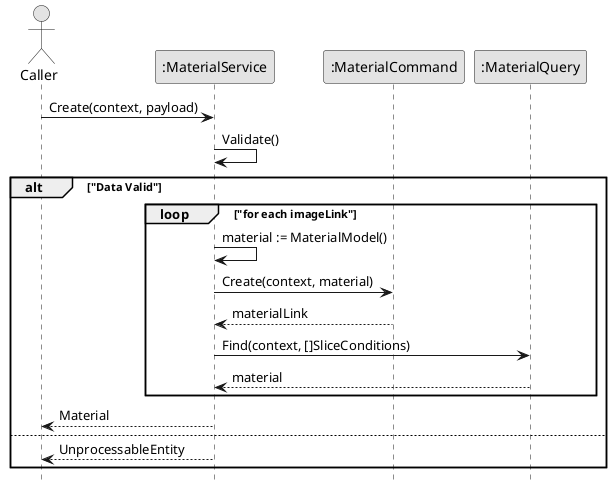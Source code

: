 @startuml CreateMaterial

skinparam Monochrome true
skinparam Shadowing false
hide footbox

actor Caller
participant ":MaterialService" as MaterialService
participant ":MaterialCommand" as MaterialCommand
participant ":MaterialQuery" as MaterialQuery

Caller->MaterialService: Create(context, payload)
MaterialService->MaterialService: Validate()

alt "Data Valid"
    loop "for each imageLink"
        MaterialService->MaterialService: material := MaterialModel()
        MaterialService->MaterialCommand: Create(context, material)
        MaterialCommand-->MaterialService: materialLink

        MaterialService->MaterialQuery: Find(context, []SliceConditions)
        MaterialQuery-->MaterialService: material
    end
    MaterialService-->Caller: Material
else
    MaterialService-->Caller: UnprocessableEntity
end

@enduml